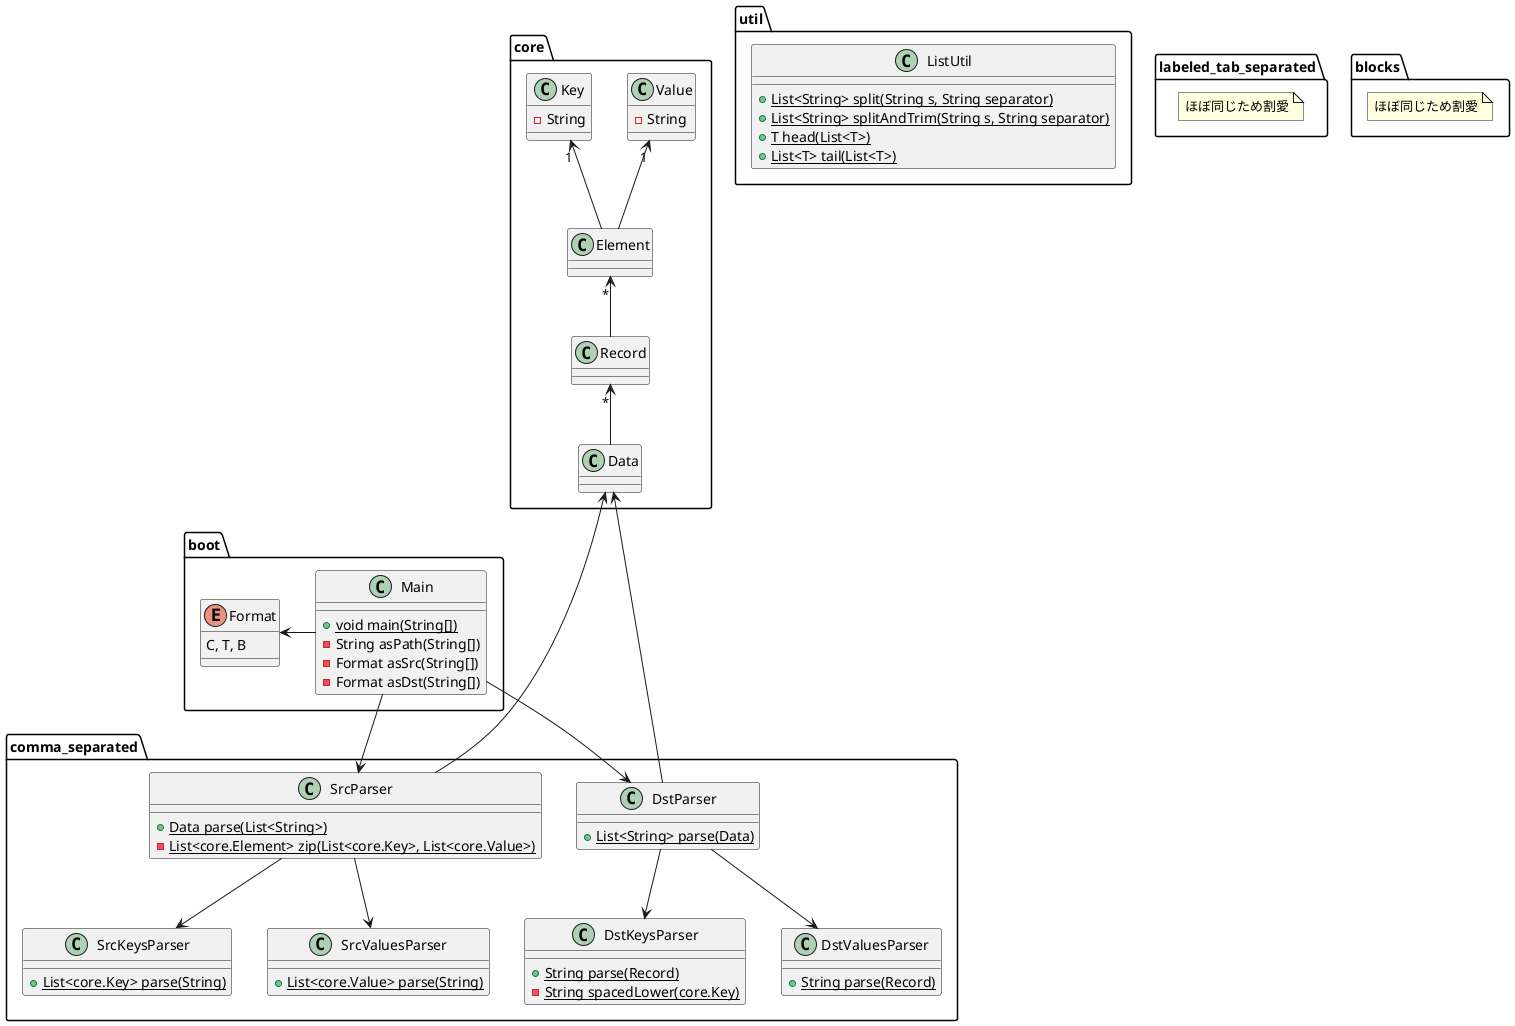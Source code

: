 @startuml

namespace core {
  class Key {
    - String
  }
  class Value {
    - String
  }
  Element -u-> "1" Key
  Element -u-> "1" Value

  Record -u-> "*" Element

  Data -u-> "*" Record
}

namespace util {
  class ListUtil {
    + {static} List<String> split(String s, String separator)
    + {static} List<String> splitAndTrim(String s, String separator)
    + {static} T head(List<T>)
    + {static} List<T> tail(List<T>)
  }
}

namespace comma_separated {
  class SrcParser {
    + {static} Data parse(List<String>)
    - {static} List<core.Element> zip(List<core.Key>, List<core.Value>)
  }
  class SrcKeysParser {
    + {static} List<core.Key> parse(String)
  }
  class SrcValuesParser {
    + {static} List<core.Value> parse(String)
  }
  SrcParser -d-> SrcKeysParser
  SrcParser -d-> SrcValuesParser
  SrcParser -u--> core.Data

  class DstParser {
    + {static} List<String> parse(Data)
  }
  class DstKeysParser {
    + {static} String parse(Record)
    - {static} String spacedLower(core.Key)
  }
  class DstValuesParser {
    + {static} String parse(Record)
  }

  DstParser -d-> DstKeysParser
  DstParser -d-> DstValuesParser
  DstParser -u--> core.Data
}

namespace labeled_tab_separated {
  note "ほぼ同じため割愛" as LTSNote
}

namespace blocks {
  note "ほぼ同じため割愛" as BNote
}

namespace boot {
  class Main {
    + {static} void main(String[])
    - String asPath(String[])
    - Format asSrc(String[])
    - Format asDst(String[])
  }

  enum Format {
    C, T, B
  }

  Main -l-> Format
  Main --> comma_separated.SrcParser
  Main --> comma_separated.DstParser
}

@enduml